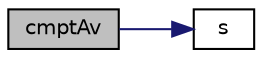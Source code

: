 digraph "cmptAv"
{
  bgcolor="transparent";
  edge [fontname="Helvetica",fontsize="10",labelfontname="Helvetica",labelfontsize="10"];
  node [fontname="Helvetica",fontsize="10",shape=record];
  rankdir="LR";
  Node137752 [label="cmptAv",height=0.2,width=0.4,color="black", fillcolor="grey75", style="filled", fontcolor="black"];
  Node137752 -> Node137753 [color="midnightblue",fontsize="10",style="solid",fontname="Helvetica"];
  Node137753 [label="s",height=0.2,width=0.4,color="black",URL="$a19343.html#abb9c4233033fad2ad0206cd4adad3b9f"];
}
